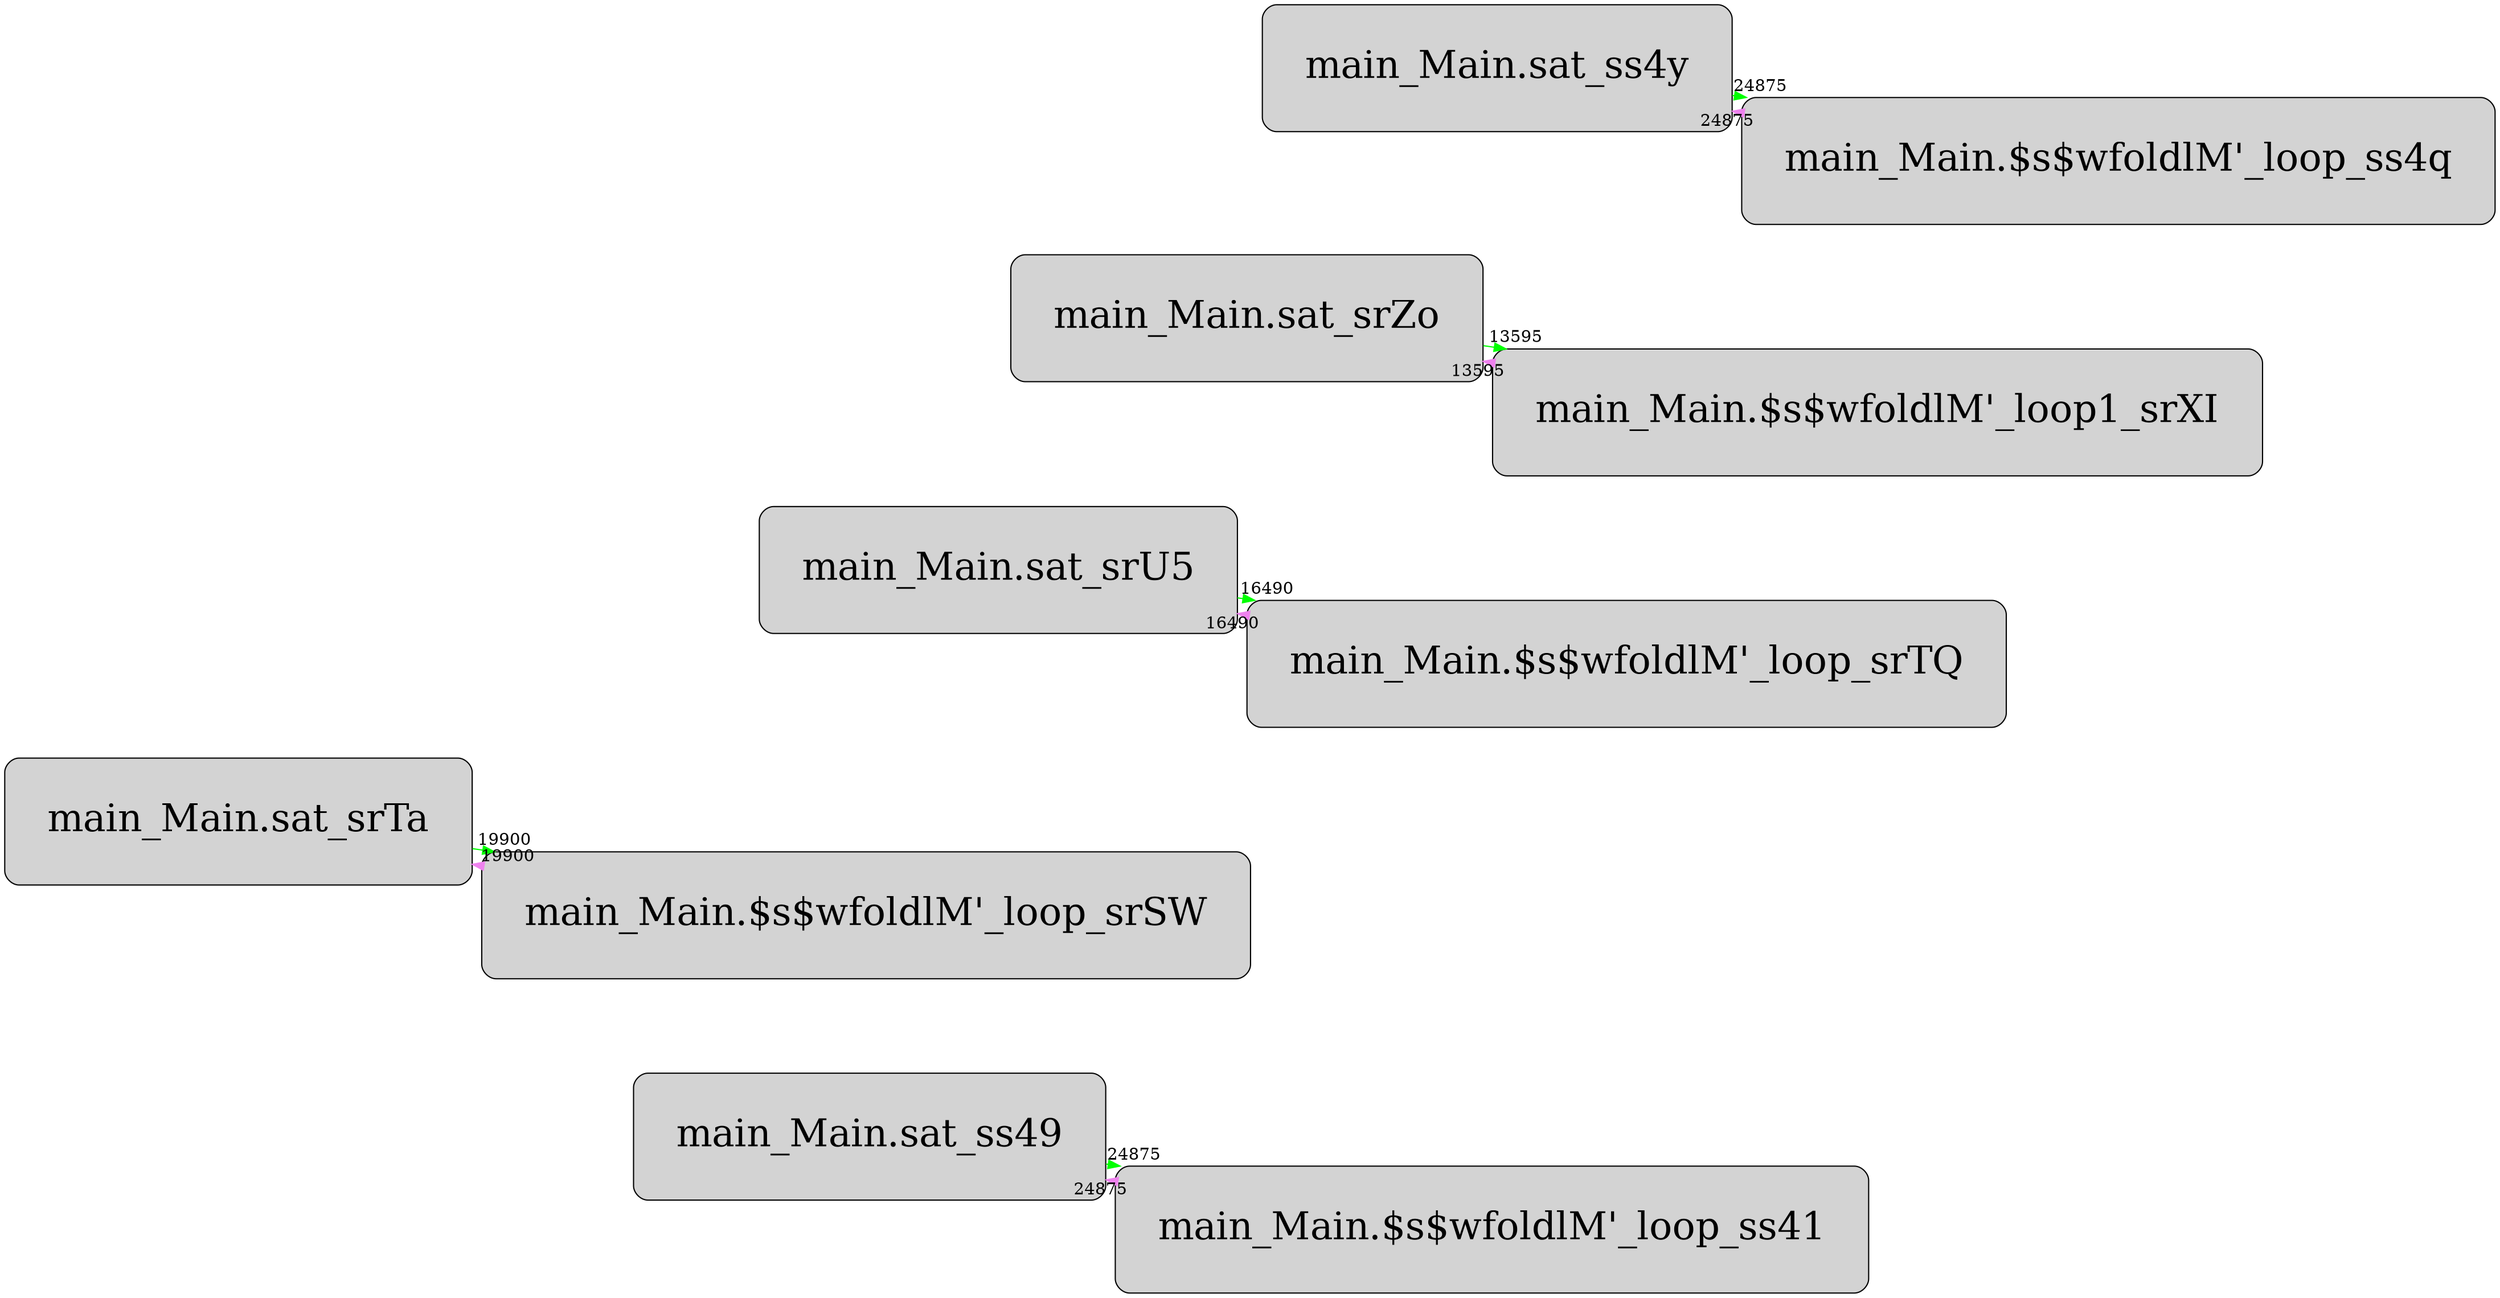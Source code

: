digraph {
    layout=neato;
    esep=0.1;
    overlap=false;

    node [margin=0.5 fontcolor=black fontsize=32 width=0.5 shape=rectangle style="rounded,filled"]

    "main_Main.sat_ss49" ->             "main_Main.$s$wfoldlM'_loop_ss41" [color=green, xlabel="24875"]
    "main_Main.sat_ss4y" ->             "main_Main.$s$wfoldlM'_loop_ss4q" [color=green, xlabel="24875"]
    "main_Main.sat_srTa" ->             "main_Main.$s$wfoldlM'_loop_srSW" [color=green, xlabel="19900"]
    "main_Main.sat_srU5" ->             "main_Main.$s$wfoldlM'_loop_srTQ" [color=green, xlabel="16490"]
    "main_Main.sat_srZo" ->             "main_Main.$s$wfoldlM'_loop1_srXI" [color=green, xlabel="13595"]
    "main_Main.$s$wfoldlM'_loop_ss41"	-> "main_Main.sat_ss49" [color=violet, xlabel="24875"]
    "main_Main.$s$wfoldlM'_loop_ss4q"	-> "main_Main.sat_ss4y" [color=violet, xlabel="24875"]
    "main_Main.$s$wfoldlM'_loop_srSW"	-> "main_Main.sat_srTa" [color=violet, xlabel="19900"]
    "main_Main.$s$wfoldlM'_loop_srTQ"	-> "main_Main.sat_srU5" [color=violet, xlabel="16490"]
    "main_Main.$s$wfoldlM'_loop1_srXI"	-> "main_Main.sat_srZo" [color=violet, xlabel="13595"]
}
